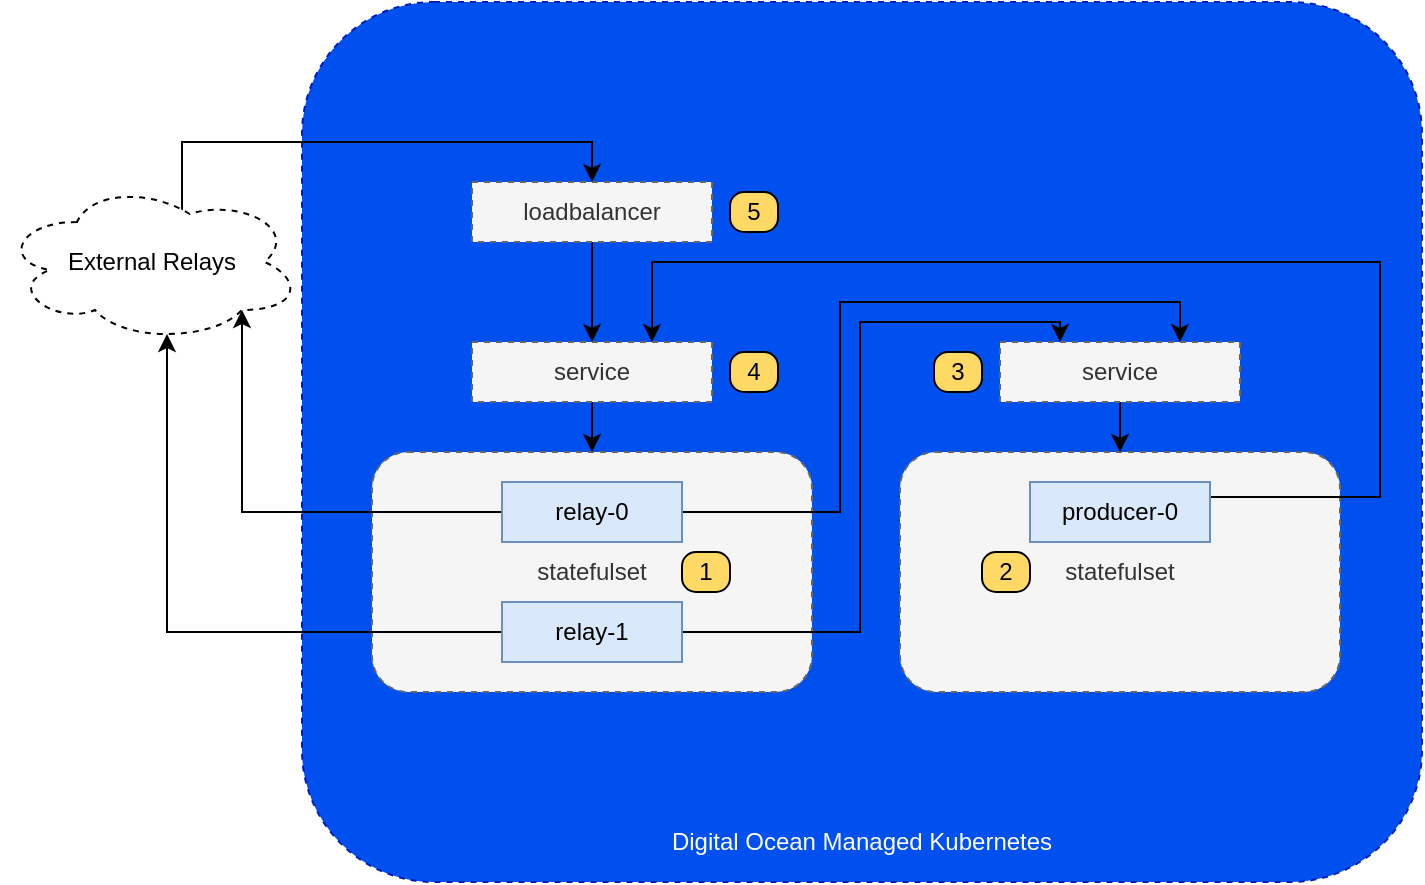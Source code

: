 <mxfile version="13.5.7" type="device"><diagram id="tRiADb5h_bzZtKu5KxNu" name="Page-1"><mxGraphModel dx="1106" dy="1003" grid="1" gridSize="10" guides="1" tooltips="1" connect="1" arrows="1" fold="1" page="1" pageScale="1" pageWidth="827" pageHeight="1169" math="0" shadow="0"><root><mxCell id="0"/><mxCell id="1" parent="0"/><mxCell id="c3-kUfNHzfbR3AVpCeCT-27" value="" style="rounded=1;whiteSpace=wrap;html=1;dashed=1;fillColor=#0050ef;strokeColor=#001DBC;fontColor=#ffffff;" vertex="1" parent="1"><mxGeometry x="251" y="240" width="560" height="440" as="geometry"/></mxCell><mxCell id="c3-kUfNHzfbR3AVpCeCT-6" value="statefulset" style="rounded=1;whiteSpace=wrap;html=1;dashed=1;fillColor=#f5f5f5;strokeColor=#666666;fontColor=#333333;" vertex="1" parent="1"><mxGeometry x="286" y="465" width="220" height="120" as="geometry"/></mxCell><mxCell id="c3-kUfNHzfbR3AVpCeCT-18" style="edgeStyle=orthogonalEdgeStyle;rounded=0;orthogonalLoop=1;jettySize=auto;html=1;exitX=0;exitY=0.5;exitDx=0;exitDy=0;entryX=0.8;entryY=0.8;entryDx=0;entryDy=0;entryPerimeter=0;" edge="1" parent="1" source="c3-kUfNHzfbR3AVpCeCT-4" target="c3-kUfNHzfbR3AVpCeCT-17"><mxGeometry relative="1" as="geometry"/></mxCell><mxCell id="c3-kUfNHzfbR3AVpCeCT-23" style="edgeStyle=orthogonalEdgeStyle;rounded=0;orthogonalLoop=1;jettySize=auto;html=1;exitX=1;exitY=0.5;exitDx=0;exitDy=0;entryX=0.75;entryY=0;entryDx=0;entryDy=0;" edge="1" parent="1" source="c3-kUfNHzfbR3AVpCeCT-4" target="c3-kUfNHzfbR3AVpCeCT-11"><mxGeometry relative="1" as="geometry"><Array as="points"><mxPoint x="520" y="495"/><mxPoint x="520" y="390"/><mxPoint x="690" y="390"/></Array></mxGeometry></mxCell><mxCell id="c3-kUfNHzfbR3AVpCeCT-4" value="relay-0" style="rounded=0;whiteSpace=wrap;html=1;fillColor=#dae8fc;strokeColor=#6c8ebf;" vertex="1" parent="1"><mxGeometry x="351" y="480" width="90" height="30" as="geometry"/></mxCell><mxCell id="c3-kUfNHzfbR3AVpCeCT-19" style="edgeStyle=orthogonalEdgeStyle;rounded=0;orthogonalLoop=1;jettySize=auto;html=1;exitX=0;exitY=0.5;exitDx=0;exitDy=0;entryX=0.55;entryY=0.95;entryDx=0;entryDy=0;entryPerimeter=0;" edge="1" parent="1" source="c3-kUfNHzfbR3AVpCeCT-5" target="c3-kUfNHzfbR3AVpCeCT-17"><mxGeometry relative="1" as="geometry"/></mxCell><mxCell id="c3-kUfNHzfbR3AVpCeCT-24" style="edgeStyle=orthogonalEdgeStyle;rounded=0;orthogonalLoop=1;jettySize=auto;html=1;exitX=1;exitY=0.5;exitDx=0;exitDy=0;entryX=0.25;entryY=0;entryDx=0;entryDy=0;" edge="1" parent="1" source="c3-kUfNHzfbR3AVpCeCT-5" target="c3-kUfNHzfbR3AVpCeCT-11"><mxGeometry relative="1" as="geometry"><Array as="points"><mxPoint x="530" y="555"/><mxPoint x="530" y="400"/><mxPoint x="630" y="400"/></Array></mxGeometry></mxCell><mxCell id="c3-kUfNHzfbR3AVpCeCT-5" value="relay-1" style="rounded=0;whiteSpace=wrap;html=1;fillColor=#dae8fc;strokeColor=#6c8ebf;" vertex="1" parent="1"><mxGeometry x="351" y="540" width="90" height="30" as="geometry"/></mxCell><mxCell id="c3-kUfNHzfbR3AVpCeCT-7" value="statefulset" style="rounded=1;whiteSpace=wrap;html=1;dashed=1;fillColor=#f5f5f5;strokeColor=#666666;fontColor=#333333;" vertex="1" parent="1"><mxGeometry x="550" y="465" width="220" height="120" as="geometry"/></mxCell><mxCell id="c3-kUfNHzfbR3AVpCeCT-21" style="edgeStyle=orthogonalEdgeStyle;rounded=0;orthogonalLoop=1;jettySize=auto;html=1;exitX=1;exitY=0.25;exitDx=0;exitDy=0;entryX=0.75;entryY=0;entryDx=0;entryDy=0;" edge="1" parent="1" source="c3-kUfNHzfbR3AVpCeCT-8" target="c3-kUfNHzfbR3AVpCeCT-10"><mxGeometry relative="1" as="geometry"><mxPoint x="450" y="390" as="targetPoint"/><Array as="points"><mxPoint x="790" y="488"/><mxPoint x="790" y="370"/><mxPoint x="426" y="370"/></Array></mxGeometry></mxCell><mxCell id="c3-kUfNHzfbR3AVpCeCT-8" value="producer-0" style="rounded=0;whiteSpace=wrap;html=1;fillColor=#dae8fc;strokeColor=#6c8ebf;" vertex="1" parent="1"><mxGeometry x="615" y="480" width="90" height="30" as="geometry"/></mxCell><mxCell id="c3-kUfNHzfbR3AVpCeCT-14" style="edgeStyle=orthogonalEdgeStyle;rounded=0;orthogonalLoop=1;jettySize=auto;html=1;exitX=0.5;exitY=1;exitDx=0;exitDy=0;entryX=0.5;entryY=0;entryDx=0;entryDy=0;" edge="1" parent="1" source="c3-kUfNHzfbR3AVpCeCT-10" target="c3-kUfNHzfbR3AVpCeCT-6"><mxGeometry relative="1" as="geometry"/></mxCell><mxCell id="c3-kUfNHzfbR3AVpCeCT-10" value="service" style="rounded=0;whiteSpace=wrap;html=1;dashed=1;fillColor=#f5f5f5;strokeColor=#666666;fontColor=#333333;" vertex="1" parent="1"><mxGeometry x="336" y="410" width="120" height="30" as="geometry"/></mxCell><mxCell id="c3-kUfNHzfbR3AVpCeCT-15" style="edgeStyle=orthogonalEdgeStyle;rounded=0;orthogonalLoop=1;jettySize=auto;html=1;exitX=0.5;exitY=1;exitDx=0;exitDy=0;entryX=0.5;entryY=0;entryDx=0;entryDy=0;" edge="1" parent="1" source="c3-kUfNHzfbR3AVpCeCT-11" target="c3-kUfNHzfbR3AVpCeCT-7"><mxGeometry relative="1" as="geometry"/></mxCell><mxCell id="c3-kUfNHzfbR3AVpCeCT-11" value="service" style="rounded=0;whiteSpace=wrap;html=1;dashed=1;fillColor=#f5f5f5;strokeColor=#666666;fontColor=#333333;" vertex="1" parent="1"><mxGeometry x="600" y="410" width="120" height="30" as="geometry"/></mxCell><mxCell id="c3-kUfNHzfbR3AVpCeCT-16" style="edgeStyle=orthogonalEdgeStyle;rounded=0;orthogonalLoop=1;jettySize=auto;html=1;exitX=0.5;exitY=1;exitDx=0;exitDy=0;entryX=0.5;entryY=0;entryDx=0;entryDy=0;" edge="1" parent="1" source="c3-kUfNHzfbR3AVpCeCT-13" target="c3-kUfNHzfbR3AVpCeCT-10"><mxGeometry relative="1" as="geometry"/></mxCell><mxCell id="c3-kUfNHzfbR3AVpCeCT-13" value="loadbalancer" style="rounded=0;whiteSpace=wrap;html=1;dashed=1;fillColor=#f5f5f5;strokeColor=#666666;fontColor=#333333;" vertex="1" parent="1"><mxGeometry x="336" y="330" width="120" height="30" as="geometry"/></mxCell><mxCell id="c3-kUfNHzfbR3AVpCeCT-20" style="edgeStyle=orthogonalEdgeStyle;rounded=0;orthogonalLoop=1;jettySize=auto;html=1;exitX=0.625;exitY=0.2;exitDx=0;exitDy=0;exitPerimeter=0;entryX=0.5;entryY=0;entryDx=0;entryDy=0;" edge="1" parent="1" source="c3-kUfNHzfbR3AVpCeCT-17" target="c3-kUfNHzfbR3AVpCeCT-13"><mxGeometry relative="1" as="geometry"><Array as="points"><mxPoint x="191" y="346"/><mxPoint x="191" y="310"/><mxPoint x="396" y="310"/></Array></mxGeometry></mxCell><mxCell id="c3-kUfNHzfbR3AVpCeCT-17" value="External Relays" style="ellipse;shape=cloud;whiteSpace=wrap;html=1;dashed=1;" vertex="1" parent="1"><mxGeometry x="101" y="330" width="150" height="80" as="geometry"/></mxCell><mxCell id="c3-kUfNHzfbR3AVpCeCT-28" value="Digital Ocean Managed Kubernetes" style="text;html=1;strokeColor=none;fillColor=none;align=center;verticalAlign=middle;whiteSpace=wrap;rounded=0;dashed=1;fontColor=#FFFFFF;" vertex="1" parent="1"><mxGeometry x="388" y="650" width="286" height="20" as="geometry"/></mxCell><mxCell id="c3-kUfNHzfbR3AVpCeCT-29" value="1" style="text;html=1;align=center;verticalAlign=middle;whiteSpace=wrap;rounded=1;fillColor=#FFD966;arcSize=35;strokeColor=#000000;" vertex="1" parent="1"><mxGeometry x="441" y="515" width="24" height="20" as="geometry"/></mxCell><mxCell id="c3-kUfNHzfbR3AVpCeCT-31" value="2" style="text;html=1;align=center;verticalAlign=middle;whiteSpace=wrap;rounded=1;fillColor=#FFD966;arcSize=35;strokeColor=#000000;" vertex="1" parent="1"><mxGeometry x="591" y="515" width="24" height="20" as="geometry"/></mxCell><mxCell id="c3-kUfNHzfbR3AVpCeCT-32" value="3" style="text;html=1;align=center;verticalAlign=middle;whiteSpace=wrap;rounded=1;fillColor=#FFD966;arcSize=35;strokeColor=#000000;" vertex="1" parent="1"><mxGeometry x="567" y="415" width="24" height="20" as="geometry"/></mxCell><mxCell id="c3-kUfNHzfbR3AVpCeCT-33" value="4" style="text;html=1;align=center;verticalAlign=middle;whiteSpace=wrap;rounded=1;fillColor=#FFD966;arcSize=35;strokeColor=#000000;" vertex="1" parent="1"><mxGeometry x="465" y="415" width="24" height="20" as="geometry"/></mxCell><mxCell id="c3-kUfNHzfbR3AVpCeCT-34" value="5" style="text;html=1;align=center;verticalAlign=middle;whiteSpace=wrap;rounded=1;fillColor=#FFD966;arcSize=35;strokeColor=#000000;" vertex="1" parent="1"><mxGeometry x="465" y="335" width="24" height="20" as="geometry"/></mxCell></root></mxGraphModel></diagram></mxfile>